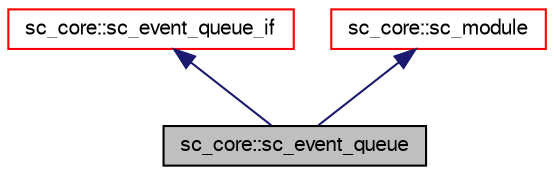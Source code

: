 digraph G
{
  edge [fontname="FreeSans",fontsize="10",labelfontname="FreeSans",labelfontsize="10"];
  node [fontname="FreeSans",fontsize="10",shape=record];
  Node1 [label="sc_core::sc_event_queue",height=0.2,width=0.4,color="black", fillcolor="grey75", style="filled" fontcolor="black"];
  Node2 -> Node1 [dir=back,color="midnightblue",fontsize="10",style="solid",fontname="FreeSans"];
  Node2 [label="sc_core::sc_event_queue_if",height=0.2,width=0.4,color="red", fillcolor="white", style="filled",URL="$a00056.html"];
  Node3 -> Node1 [dir=back,color="midnightblue",fontsize="10",style="solid",fontname="FreeSans"];
  Node3 [label="sc_core::sc_module",height=0.2,width=0.4,color="red", fillcolor="white", style="filled",URL="$a00126.html"];
}
